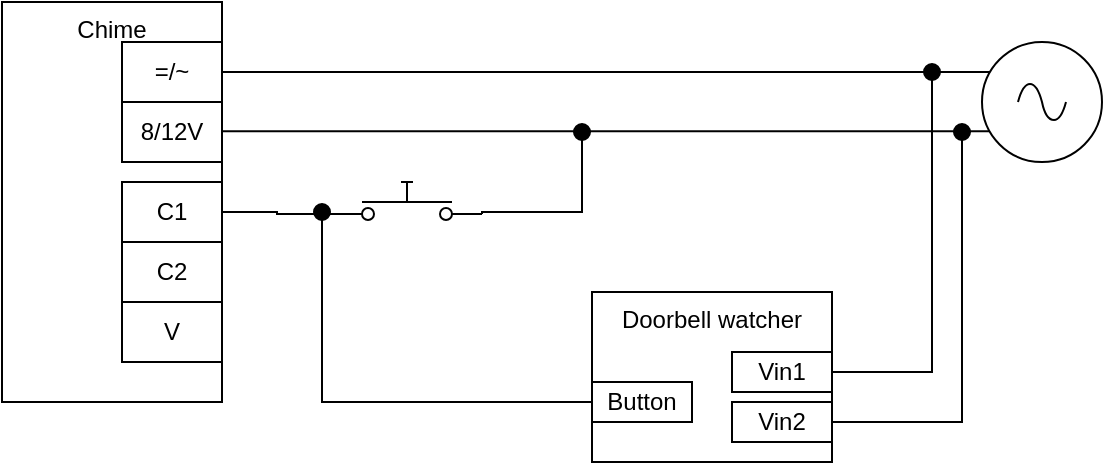 <mxfile version="24.7.16">
  <diagram name="Página-1" id="DlwUC1LzGFJQ5PhvGqFH">
    <mxGraphModel dx="660" dy="943" grid="1" gridSize="5" guides="1" tooltips="1" connect="1" arrows="1" fold="1" page="1" pageScale="1" pageWidth="827" pageHeight="1169" math="0" shadow="0">
      <root>
        <mxCell id="0" />
        <mxCell id="1" parent="0" />
        <mxCell id="0C1Rgo2EE1lCXEnHIXyn-1" value="Chime" style="rounded=0;whiteSpace=wrap;html=1;verticalAlign=top;" vertex="1" parent="1">
          <mxGeometry x="230" y="300" width="110" height="200" as="geometry" />
        </mxCell>
        <mxCell id="0C1Rgo2EE1lCXEnHIXyn-2" value="=/~" style="rounded=0;whiteSpace=wrap;html=1;" vertex="1" parent="1">
          <mxGeometry x="290" y="320" width="50" height="30" as="geometry" />
        </mxCell>
        <mxCell id="0C1Rgo2EE1lCXEnHIXyn-3" value="8/12V" style="rounded=0;whiteSpace=wrap;html=1;" vertex="1" parent="1">
          <mxGeometry x="290" y="350" width="50" height="30" as="geometry" />
        </mxCell>
        <mxCell id="0C1Rgo2EE1lCXEnHIXyn-4" value="C1" style="rounded=0;whiteSpace=wrap;html=1;" vertex="1" parent="1">
          <mxGeometry x="290" y="390" width="50" height="30" as="geometry" />
        </mxCell>
        <mxCell id="0C1Rgo2EE1lCXEnHIXyn-5" value="C2" style="rounded=0;whiteSpace=wrap;html=1;" vertex="1" parent="1">
          <mxGeometry x="290" y="420" width="50" height="30" as="geometry" />
        </mxCell>
        <mxCell id="0C1Rgo2EE1lCXEnHIXyn-6" value="V" style="rounded=0;whiteSpace=wrap;html=1;" vertex="1" parent="1">
          <mxGeometry x="290" y="450" width="50" height="30" as="geometry" />
        </mxCell>
        <mxCell id="0C1Rgo2EE1lCXEnHIXyn-7" value="" style="endArrow=none;html=1;rounded=0;exitX=1;exitY=0.5;exitDx=0;exitDy=0;" edge="1" parent="1" source="0C1Rgo2EE1lCXEnHIXyn-2">
          <mxGeometry width="50" height="50" relative="1" as="geometry">
            <mxPoint x="440" y="520" as="sourcePoint" />
            <mxPoint x="730" y="335" as="targetPoint" />
          </mxGeometry>
        </mxCell>
        <mxCell id="0C1Rgo2EE1lCXEnHIXyn-8" value="" style="endArrow=none;html=1;rounded=0;exitX=1;exitY=0.5;exitDx=0;exitDy=0;" edge="1" parent="1">
          <mxGeometry width="50" height="50" relative="1" as="geometry">
            <mxPoint x="340" y="364.58" as="sourcePoint" />
            <mxPoint x="730" y="364.58" as="targetPoint" />
          </mxGeometry>
        </mxCell>
        <mxCell id="0C1Rgo2EE1lCXEnHIXyn-9" value="" style="pointerEvents=1;verticalLabelPosition=bottom;shadow=0;dashed=0;align=center;html=1;verticalAlign=top;shape=mxgraph.electrical.signal_sources.source;aspect=fixed;points=[[0.5,0,0],[1,0.5,0],[0.5,1,0],[0,0.5,0]];elSignalType=ac;" vertex="1" parent="1">
          <mxGeometry x="720" y="320" width="60" height="60" as="geometry" />
        </mxCell>
        <mxCell id="0C1Rgo2EE1lCXEnHIXyn-14" value="" style="edgeStyle=elbowEdgeStyle;elbow=vertical;endArrow=oval;html=1;curved=0;rounded=0;endSize=8;startSize=8;endFill=1;exitX=1;exitY=0.8;exitDx=0;exitDy=0;" edge="1" parent="1" source="0C1Rgo2EE1lCXEnHIXyn-16">
          <mxGeometry width="50" height="50" relative="1" as="geometry">
            <mxPoint x="470" y="405" as="sourcePoint" />
            <mxPoint x="520" y="365" as="targetPoint" />
            <Array as="points">
              <mxPoint x="430" y="405" />
            </Array>
          </mxGeometry>
        </mxCell>
        <mxCell id="0C1Rgo2EE1lCXEnHIXyn-17" style="edgeStyle=orthogonalEdgeStyle;rounded=0;orthogonalLoop=1;jettySize=auto;html=1;exitX=0;exitY=0.8;exitDx=0;exitDy=0;entryX=1;entryY=0.5;entryDx=0;entryDy=0;endArrow=none;endFill=0;" edge="1" parent="1" source="0C1Rgo2EE1lCXEnHIXyn-16" target="0C1Rgo2EE1lCXEnHIXyn-4">
          <mxGeometry relative="1" as="geometry" />
        </mxCell>
        <mxCell id="0C1Rgo2EE1lCXEnHIXyn-16" value="" style="html=1;shape=mxgraph.electrical.electro-mechanical.pushbutton;aspect=fixed;elSwitchState=off;" vertex="1" parent="1">
          <mxGeometry x="395" y="390" width="75" height="20" as="geometry" />
        </mxCell>
        <mxCell id="0C1Rgo2EE1lCXEnHIXyn-18" value="" style="edgeStyle=elbowEdgeStyle;elbow=vertical;endArrow=oval;html=1;curved=0;rounded=0;endSize=8;startSize=8;endFill=1;exitX=1;exitY=0.5;exitDx=0;exitDy=0;" edge="1" parent="1" source="0C1Rgo2EE1lCXEnHIXyn-21">
          <mxGeometry width="50" height="50" relative="1" as="geometry">
            <mxPoint x="645" y="480" as="sourcePoint" />
            <mxPoint x="695" y="335" as="targetPoint" />
            <Array as="points">
              <mxPoint x="670" y="485" />
            </Array>
          </mxGeometry>
        </mxCell>
        <mxCell id="0C1Rgo2EE1lCXEnHIXyn-19" value="Doorbell watcher" style="rounded=0;whiteSpace=wrap;html=1;horizontal=1;verticalAlign=top;" vertex="1" parent="1">
          <mxGeometry x="525" y="445" width="120" height="85" as="geometry" />
        </mxCell>
        <mxCell id="0C1Rgo2EE1lCXEnHIXyn-20" value="" style="edgeStyle=elbowEdgeStyle;elbow=vertical;endArrow=oval;html=1;curved=0;rounded=0;endSize=8;startSize=8;endFill=1;exitX=1;exitY=0.5;exitDx=0;exitDy=0;" edge="1" parent="1" source="0C1Rgo2EE1lCXEnHIXyn-22">
          <mxGeometry width="50" height="50" relative="1" as="geometry">
            <mxPoint x="660" y="510" as="sourcePoint" />
            <mxPoint x="710" y="365" as="targetPoint" />
            <Array as="points">
              <mxPoint x="675" y="510" />
            </Array>
          </mxGeometry>
        </mxCell>
        <mxCell id="0C1Rgo2EE1lCXEnHIXyn-21" value="Vin1" style="rounded=0;whiteSpace=wrap;html=1;" vertex="1" parent="1">
          <mxGeometry x="595" y="475" width="50" height="20" as="geometry" />
        </mxCell>
        <mxCell id="0C1Rgo2EE1lCXEnHIXyn-22" value="Vin2" style="rounded=0;whiteSpace=wrap;html=1;" vertex="1" parent="1">
          <mxGeometry x="595" y="500" width="50" height="20" as="geometry" />
        </mxCell>
        <mxCell id="0C1Rgo2EE1lCXEnHIXyn-23" value="Button" style="rounded=0;whiteSpace=wrap;html=1;" vertex="1" parent="1">
          <mxGeometry x="525" y="490" width="50" height="20" as="geometry" />
        </mxCell>
        <mxCell id="0C1Rgo2EE1lCXEnHIXyn-24" value="" style="edgeStyle=elbowEdgeStyle;elbow=vertical;endArrow=oval;html=1;curved=0;rounded=0;endSize=8;startSize=8;endFill=1;exitX=0;exitY=0.5;exitDx=0;exitDy=0;" edge="1" parent="1" source="0C1Rgo2EE1lCXEnHIXyn-23">
          <mxGeometry width="50" height="50" relative="1" as="geometry">
            <mxPoint x="490" y="555" as="sourcePoint" />
            <mxPoint x="390" y="405" as="targetPoint" />
            <Array as="points">
              <mxPoint x="400" y="500" />
            </Array>
          </mxGeometry>
        </mxCell>
      </root>
    </mxGraphModel>
  </diagram>
</mxfile>
